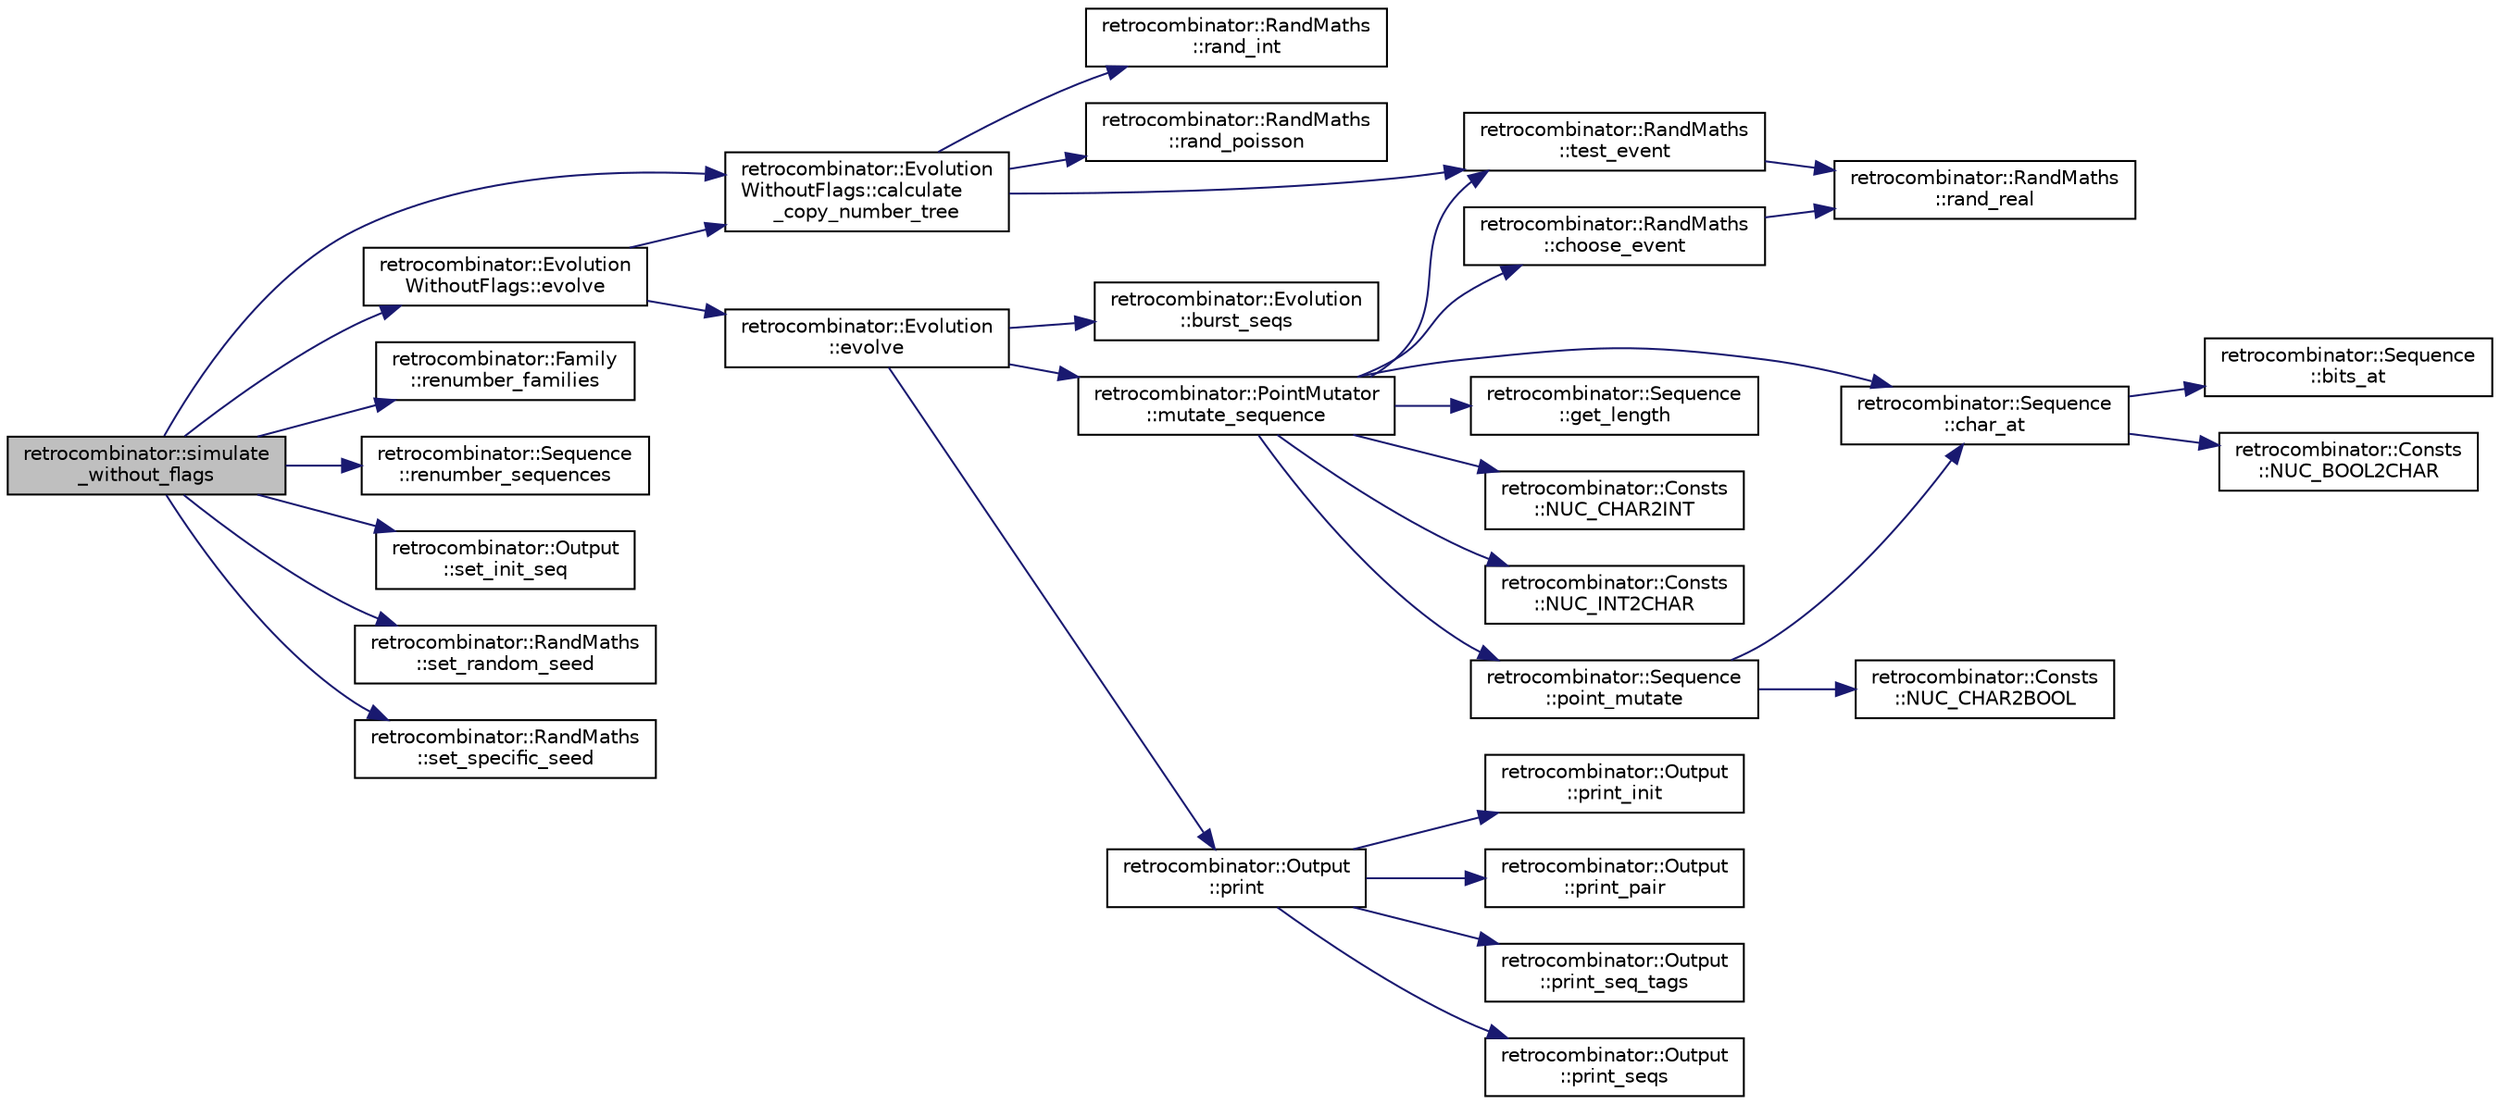 digraph "retrocombinator::simulate_without_flags"
{
 // LATEX_PDF_SIZE
  edge [fontname="Helvetica",fontsize="10",labelfontname="Helvetica",labelfontsize="10"];
  node [fontname="Helvetica",fontsize="10",shape=record];
  rankdir="LR";
  Node1 [label="retrocombinator::simulate\l_without_flags",height=0.2,width=0.4,color="black", fillcolor="grey75", style="filled", fontcolor="black",tooltip="Sets up and runs a simulation without flags."];
  Node1 -> Node2 [color="midnightblue",fontsize="10",style="solid",fontname="Helvetica"];
  Node2 [label="retrocombinator::Evolution\lWithoutFlags::calculate\l_copy_number_tree",height=0.2,width=0.4,color="black", fillcolor="white", style="filled",URL="$classretrocombinator_1_1EvolutionWithoutFlags.html#a4fdf9c23da86d61f99a1f51c119e3ce2",tooltip="Calculates the copy numbers of the sequences for all times."];
  Node2 -> Node3 [color="midnightblue",fontsize="10",style="solid",fontname="Helvetica"];
  Node3 [label="retrocombinator::RandMaths\l::rand_int",height=0.2,width=0.4,color="black", fillcolor="white", style="filled",URL="$classretrocombinator_1_1RandMaths.html#a8072bad64e64ef042e5257e1bee85635",tooltip="Generates a random integer within a range."];
  Node2 -> Node4 [color="midnightblue",fontsize="10",style="solid",fontname="Helvetica"];
  Node4 [label="retrocombinator::RandMaths\l::rand_poisson",height=0.2,width=0.4,color="black", fillcolor="white", style="filled",URL="$classretrocombinator_1_1RandMaths.html#adef66efd4d58f6130982ff0ee0e25750",tooltip="Chooses a number sampled from a Poisson distribution."];
  Node2 -> Node5 [color="midnightblue",fontsize="10",style="solid",fontname="Helvetica"];
  Node5 [label="retrocombinator::RandMaths\l::test_event",height=0.2,width=0.4,color="black", fillcolor="white", style="filled",URL="$classretrocombinator_1_1RandMaths.html#a183686140a9da18ad40c7e048ee8914e",tooltip="Tests whether or not an event happened."];
  Node5 -> Node6 [color="midnightblue",fontsize="10",style="solid",fontname="Helvetica"];
  Node6 [label="retrocombinator::RandMaths\l::rand_real",height=0.2,width=0.4,color="black", fillcolor="white", style="filled",URL="$classretrocombinator_1_1RandMaths.html#aa6441baa59bff50f588c0c54e3c54140",tooltip="Generates a random real number within a range."];
  Node1 -> Node7 [color="midnightblue",fontsize="10",style="solid",fontname="Helvetica"];
  Node7 [label="retrocombinator::Evolution\lWithoutFlags::evolve",height=0.2,width=0.4,color="black", fillcolor="white", style="filled",URL="$classretrocombinator_1_1EvolutionWithoutFlags.html#a9e27b532826998a88d2c157daf53c447",tooltip="Overrides to create a copy number tree if it hasn't already been created."];
  Node7 -> Node2 [color="midnightblue",fontsize="10",style="solid",fontname="Helvetica"];
  Node7 -> Node8 [color="midnightblue",fontsize="10",style="solid",fontname="Helvetica"];
  Node8 [label="retrocombinator::Evolution\l::evolve",height=0.2,width=0.4,color="black", fillcolor="white", style="filled",URL="$classretrocombinator_1_1Evolution.html#a0b8a181242ea8ee3072258fa7ed416f4",tooltip="Run a simulation, modify the sequences, and output results to file."];
  Node8 -> Node9 [color="midnightblue",fontsize="10",style="solid",fontname="Helvetica"];
  Node9 [label="retrocombinator::Evolution\l::burst_seqs",height=0.2,width=0.4,color="black", fillcolor="white", style="filled",URL="$classretrocombinator_1_1Evolution.html#abab94a3f14460300a6a3b7a0286236a6",tooltip="How the sequences burst after a timestep in the simulation."];
  Node8 -> Node10 [color="midnightblue",fontsize="10",style="solid",fontname="Helvetica"];
  Node10 [label="retrocombinator::PointMutator\l::mutate_sequence",height=0.2,width=0.4,color="black", fillcolor="white", style="filled",URL="$classretrocombinator_1_1PointMutator.html#aba3c2b8641affe8a06d815c33cafdc1b",tooltip="Mutates a sequence according to a given transition matrix."];
  Node10 -> Node11 [color="midnightblue",fontsize="10",style="solid",fontname="Helvetica"];
  Node11 [label="retrocombinator::Sequence\l::char_at",height=0.2,width=0.4,color="black", fillcolor="white", style="filled",URL="$classretrocombinator_1_1Sequence.html#a23c73a4ccfbe9baded2e99479e3ffb5e",tooltip="Returns the character for a base at a given position."];
  Node11 -> Node12 [color="midnightblue",fontsize="10",style="solid",fontname="Helvetica"];
  Node12 [label="retrocombinator::Sequence\l::bits_at",height=0.2,width=0.4,color="black", fillcolor="white", style="filled",URL="$classretrocombinator_1_1Sequence.html#a378e5aecc7fa4524cd90d352cfd651fe",tooltip="Returns the 2bit encoding for a base at a given position."];
  Node11 -> Node13 [color="midnightblue",fontsize="10",style="solid",fontname="Helvetica"];
  Node13 [label="retrocombinator::Consts\l::NUC_BOOL2CHAR",height=0.2,width=0.4,color="black", fillcolor="white", style="filled",URL="$namespaceretrocombinator_1_1Consts.html#af335f61cbdfff27175d7f41cd95d426d",tooltip="Returns the character of a nucleotide given its 2bit-encoding."];
  Node10 -> Node14 [color="midnightblue",fontsize="10",style="solid",fontname="Helvetica"];
  Node14 [label="retrocombinator::RandMaths\l::choose_event",height=0.2,width=0.4,color="black", fillcolor="white", style="filled",URL="$classretrocombinator_1_1RandMaths.html#a3834f9a074546f0d588247610f16fb0e",tooltip="Chooses an event from a list of possible events."];
  Node14 -> Node6 [color="midnightblue",fontsize="10",style="solid",fontname="Helvetica"];
  Node10 -> Node15 [color="midnightblue",fontsize="10",style="solid",fontname="Helvetica"];
  Node15 [label="retrocombinator::Sequence\l::get_length",height=0.2,width=0.4,color="black", fillcolor="white", style="filled",URL="$classretrocombinator_1_1Sequence.html#aeefc98943c08769af4ed9f73157d26d1",tooltip="Returns length of the sequence."];
  Node10 -> Node16 [color="midnightblue",fontsize="10",style="solid",fontname="Helvetica"];
  Node16 [label="retrocombinator::Consts\l::NUC_CHAR2INT",height=0.2,width=0.4,color="black", fillcolor="white", style="filled",URL="$namespaceretrocombinator_1_1Consts.html#a074bd1a42191d4770f74beb2bf228111",tooltip="Returns the index of a nucleotide given its character form."];
  Node10 -> Node17 [color="midnightblue",fontsize="10",style="solid",fontname="Helvetica"];
  Node17 [label="retrocombinator::Consts\l::NUC_INT2CHAR",height=0.2,width=0.4,color="black", fillcolor="white", style="filled",URL="$namespaceretrocombinator_1_1Consts.html#a4f7296df50158c4273a1c5300c24c2f7",tooltip="Returns a character corresponding a nucleotide given its index."];
  Node10 -> Node18 [color="midnightblue",fontsize="10",style="solid",fontname="Helvetica"];
  Node18 [label="retrocombinator::Sequence\l::point_mutate",height=0.2,width=0.4,color="black", fillcolor="white", style="filled",URL="$classretrocombinator_1_1Sequence.html#a85299c3dbf2efb993a43acc2e42fcb00",tooltip="Changes the nucleotide at position n to new_nucleotide."];
  Node18 -> Node11 [color="midnightblue",fontsize="10",style="solid",fontname="Helvetica"];
  Node18 -> Node19 [color="midnightblue",fontsize="10",style="solid",fontname="Helvetica"];
  Node19 [label="retrocombinator::Consts\l::NUC_CHAR2BOOL",height=0.2,width=0.4,color="black", fillcolor="white", style="filled",URL="$namespaceretrocombinator_1_1Consts.html#a95eb077a2bba2fe988b44e68a3284314",tooltip="Returns the 2bit-encoding of a nucleotide given its character form."];
  Node10 -> Node5 [color="midnightblue",fontsize="10",style="solid",fontname="Helvetica"];
  Node8 -> Node20 [color="midnightblue",fontsize="10",style="solid",fontname="Helvetica"];
  Node20 [label="retrocombinator::Output\l::print",height=0.2,width=0.4,color="black", fillcolor="white", style="filled",URL="$classretrocombinator_1_1Output.html#a9b28f297886b9e8f1e764b688c9a9da7",tooltip="Prints the required information during the simulation."];
  Node20 -> Node21 [color="midnightblue",fontsize="10",style="solid",fontname="Helvetica"];
  Node21 [label="retrocombinator::Output\l::print_init",height=0.2,width=0.4,color="black", fillcolor="white", style="filled",URL="$classretrocombinator_1_1Output.html#a365f66ac8299882ebfd6239d4c90b1bb",tooltip="Helper print functions."];
  Node20 -> Node22 [color="midnightblue",fontsize="10",style="solid",fontname="Helvetica"];
  Node22 [label="retrocombinator::Output\l::print_pair",height=0.2,width=0.4,color="black", fillcolor="white", style="filled",URL="$classretrocombinator_1_1Output.html#ac5632b57357788ba7d25769c412a2a11",tooltip="Prints pairwise distances across all families."];
  Node20 -> Node23 [color="midnightblue",fontsize="10",style="solid",fontname="Helvetica"];
  Node23 [label="retrocombinator::Output\l::print_seq_tags",height=0.2,width=0.4,color="black", fillcolor="white", style="filled",URL="$classretrocombinator_1_1Output.html#a89392e3e01808946eaeb160955e87b21",tooltip="Prints sequence tags family-wise, in order."];
  Node20 -> Node24 [color="midnightblue",fontsize="10",style="solid",fontname="Helvetica"];
  Node24 [label="retrocombinator::Output\l::print_seqs",height=0.2,width=0.4,color="black", fillcolor="white", style="filled",URL="$classretrocombinator_1_1Output.html#ac56d04591e50cbb8170da04a5ffa233a",tooltip="Prints raw sequences family-wise, in order."];
  Node1 -> Node25 [color="midnightblue",fontsize="10",style="solid",fontname="Helvetica"];
  Node25 [label="retrocombinator::Family\l::renumber_families",height=0.2,width=0.4,color="black", fillcolor="white", style="filled",URL="$classretrocombinator_1_1Family.html#a79b180c88225ee52d21da020375d2dfd",tooltip="Explicitly update the global family count to start from a particular number."];
  Node1 -> Node26 [color="midnightblue",fontsize="10",style="solid",fontname="Helvetica"];
  Node26 [label="retrocombinator::Sequence\l::renumber_sequences",height=0.2,width=0.4,color="black", fillcolor="white", style="filled",URL="$classretrocombinator_1_1Sequence.html#ad4791ec3cefbea417081cd349ac6c23b",tooltip="Explicitly update the global sequence count to start from a particular number."];
  Node1 -> Node27 [color="midnightblue",fontsize="10",style="solid",fontname="Helvetica"];
  Node27 [label="retrocombinator::Output\l::set_init_seq",height=0.2,width=0.4,color="black", fillcolor="white", style="filled",URL="$classretrocombinator_1_1Output.html#a5feb518230443e8259aeb3b12ecae437",tooltip="This sets the sequence that we compare all sequences in our simulation against."];
  Node1 -> Node28 [color="midnightblue",fontsize="10",style="solid",fontname="Helvetica"];
  Node28 [label="retrocombinator::RandMaths\l::set_random_seed",height=0.2,width=0.4,color="black", fillcolor="white", style="filled",URL="$classretrocombinator_1_1RandMaths.html#a2b61e31de6067ffa35531d5bde40f4c6",tooltip="Uses system time to seed the RNG."];
  Node1 -> Node29 [color="midnightblue",fontsize="10",style="solid",fontname="Helvetica"];
  Node29 [label="retrocombinator::RandMaths\l::set_specific_seed",height=0.2,width=0.4,color="black", fillcolor="white", style="filled",URL="$classretrocombinator_1_1RandMaths.html#a0bf1c2e7a1eccb1f9246b3fceeb5db8a",tooltip="Uses a user-specified seed for RNG."];
}
